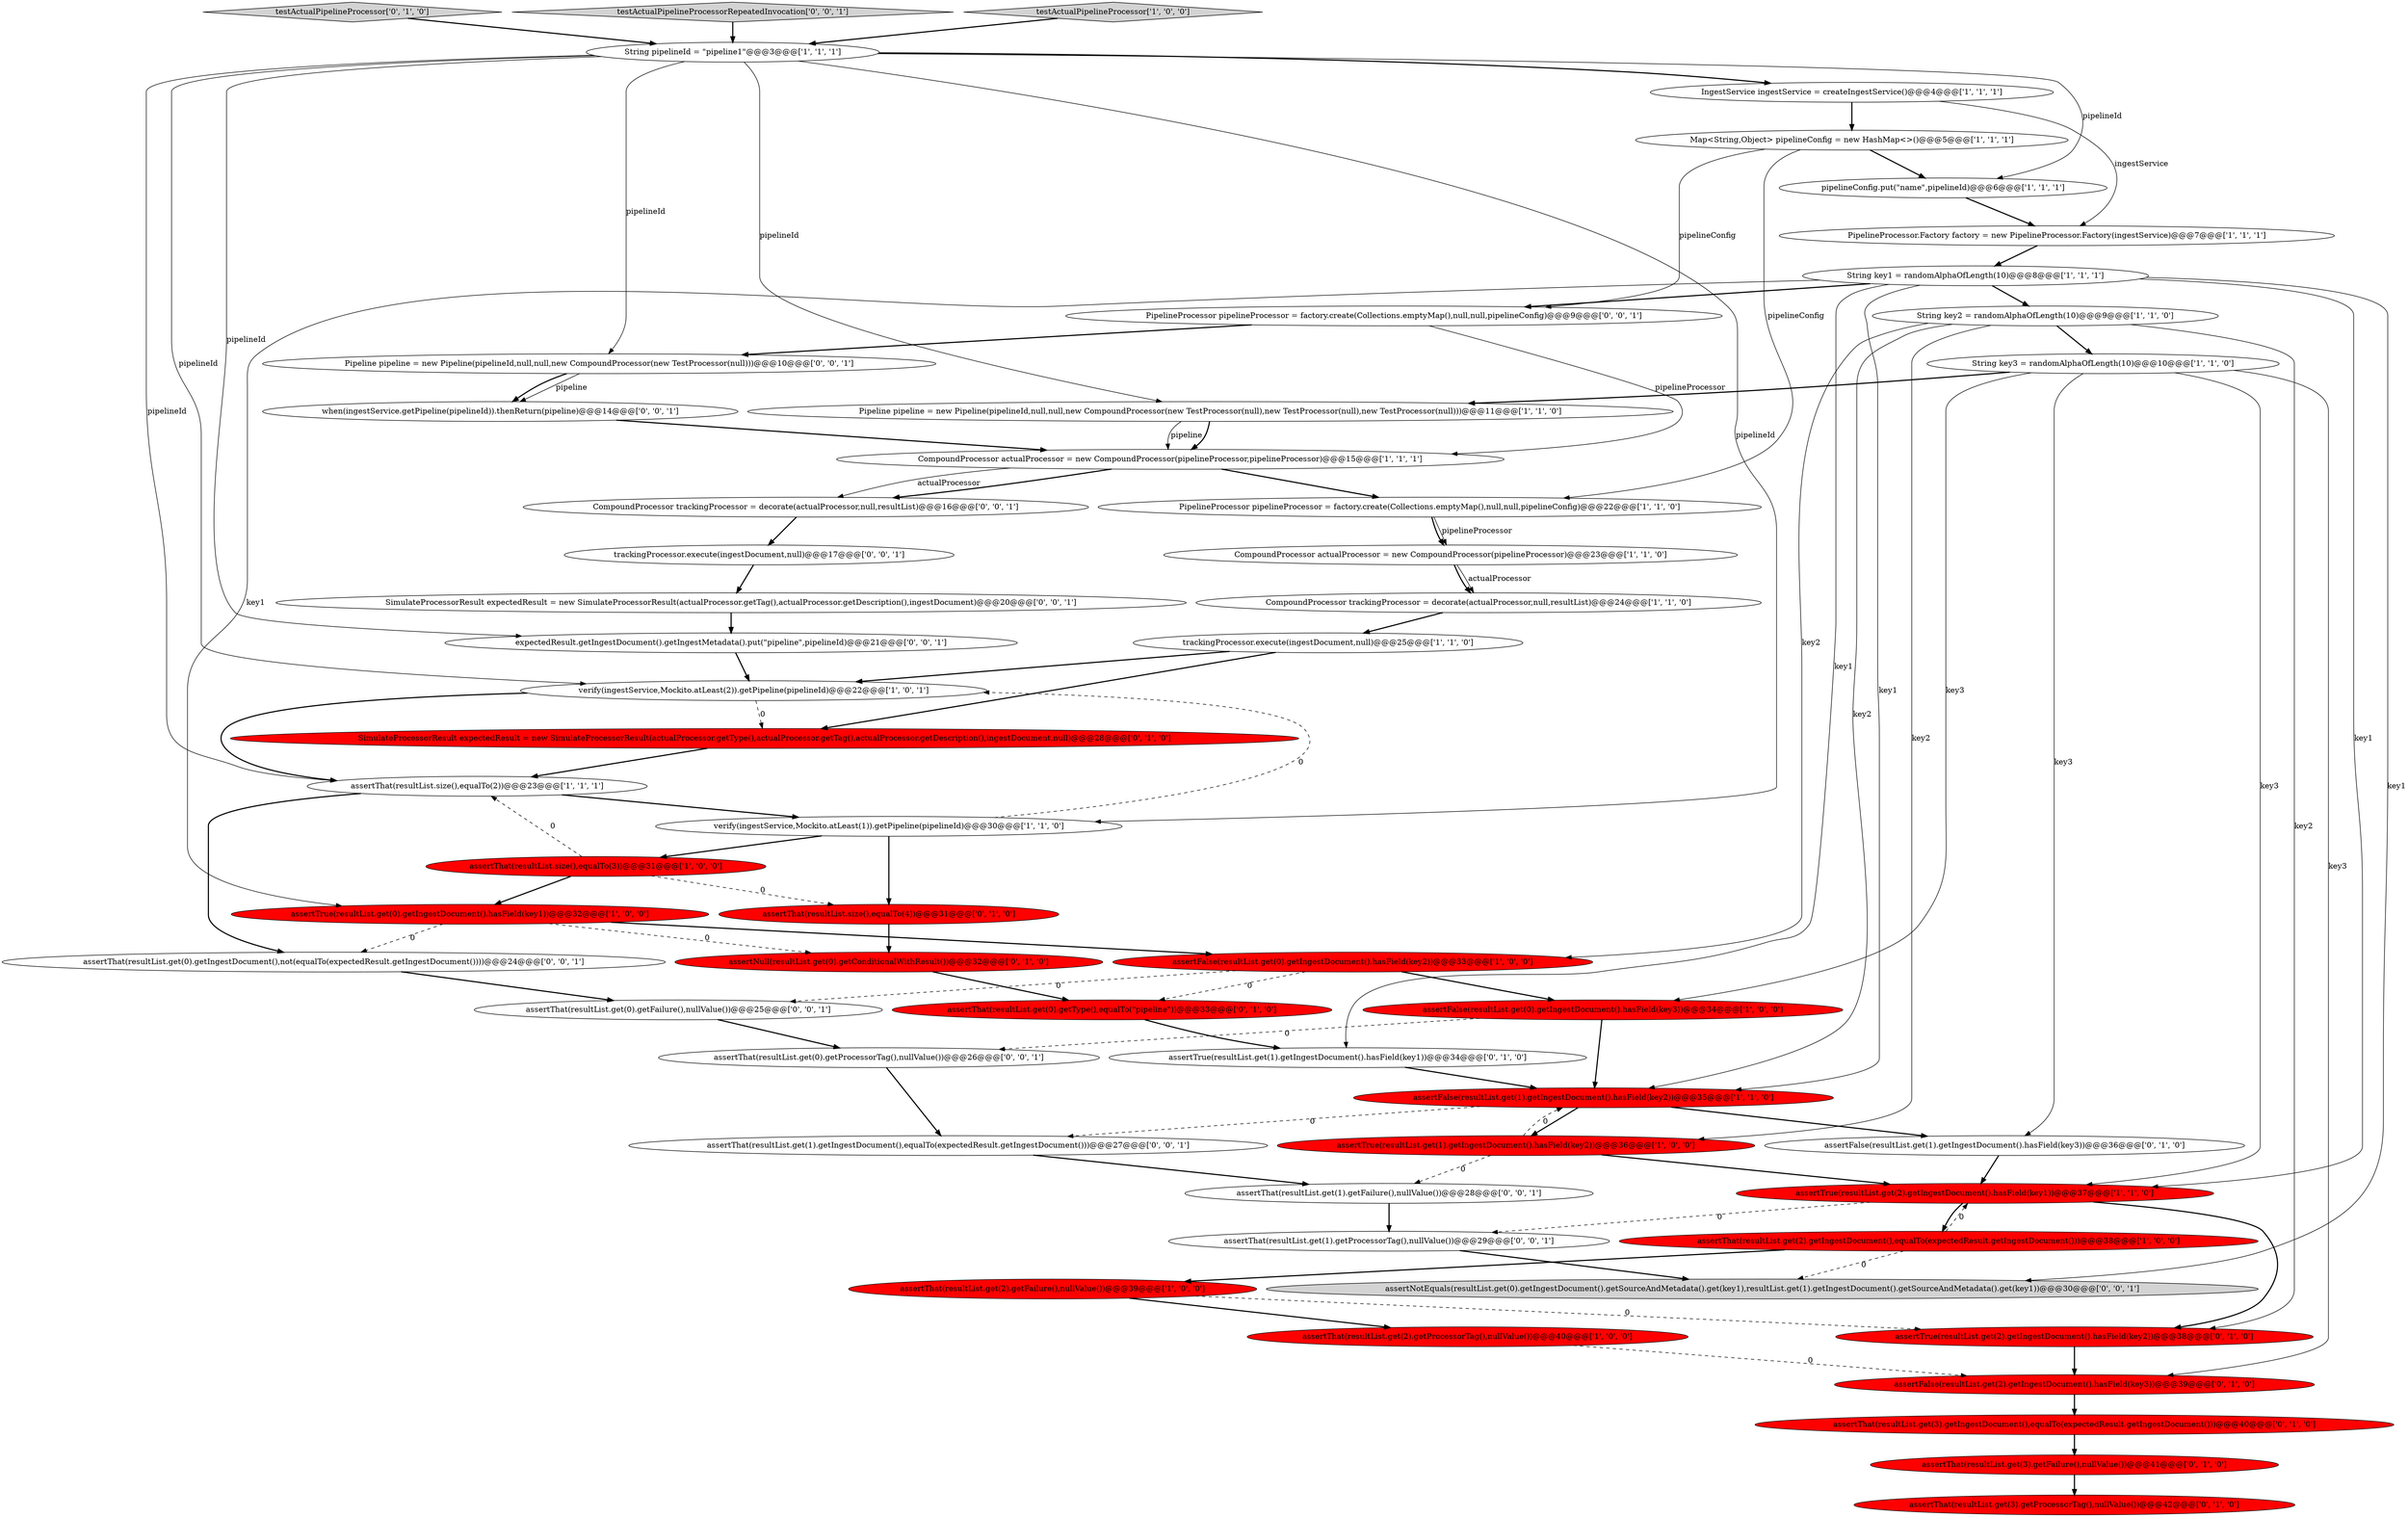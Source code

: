 digraph {
38 [style = filled, label = "assertFalse(resultList.get(1).getIngestDocument().hasField(key3))@@@36@@@['0', '1', '0']", fillcolor = white, shape = ellipse image = "AAA0AAABBB2BBB"];
0 [style = filled, label = "CompoundProcessor actualProcessor = new CompoundProcessor(pipelineProcessor,pipelineProcessor)@@@15@@@['1', '1', '1']", fillcolor = white, shape = ellipse image = "AAA0AAABBB1BBB"];
12 [style = filled, label = "Map<String,Object> pipelineConfig = new HashMap<>()@@@5@@@['1', '1', '1']", fillcolor = white, shape = ellipse image = "AAA0AAABBB1BBB"];
34 [style = filled, label = "assertThat(resultList.get(3).getIngestDocument(),equalTo(expectedResult.getIngestDocument()))@@@40@@@['0', '1', '0']", fillcolor = red, shape = ellipse image = "AAA1AAABBB2BBB"];
45 [style = filled, label = "PipelineProcessor pipelineProcessor = factory.create(Collections.emptyMap(),null,null,pipelineConfig)@@@9@@@['0', '0', '1']", fillcolor = white, shape = ellipse image = "AAA0AAABBB3BBB"];
54 [style = filled, label = "assertNotEquals(resultList.get(0).getIngestDocument().getSourceAndMetadata().get(key1),resultList.get(1).getIngestDocument().getSourceAndMetadata().get(key1))@@@30@@@['0', '0', '1']", fillcolor = lightgray, shape = ellipse image = "AAA0AAABBB3BBB"];
32 [style = filled, label = "testActualPipelineProcessor['0', '1', '0']", fillcolor = lightgray, shape = diamond image = "AAA0AAABBB2BBB"];
2 [style = filled, label = "assertThat(resultList.get(2).getFailure(),nullValue())@@@39@@@['1', '0', '0']", fillcolor = red, shape = ellipse image = "AAA1AAABBB1BBB"];
3 [style = filled, label = "PipelineProcessor pipelineProcessor = factory.create(Collections.emptyMap(),null,null,pipelineConfig)@@@22@@@['1', '1', '0']", fillcolor = white, shape = ellipse image = "AAA0AAABBB1BBB"];
52 [style = filled, label = "assertThat(resultList.get(1).getIngestDocument(),equalTo(expectedResult.getIngestDocument()))@@@27@@@['0', '0', '1']", fillcolor = white, shape = ellipse image = "AAA0AAABBB3BBB"];
22 [style = filled, label = "assertThat(resultList.size(),equalTo(2))@@@23@@@['1', '1', '1']", fillcolor = white, shape = ellipse image = "AAA0AAABBB1BBB"];
30 [style = filled, label = "assertTrue(resultList.get(2).getIngestDocument().hasField(key2))@@@38@@@['0', '1', '0']", fillcolor = red, shape = ellipse image = "AAA1AAABBB2BBB"];
36 [style = filled, label = "assertThat(resultList.get(0).getType(),equalTo(\"pipeline\"))@@@33@@@['0', '1', '0']", fillcolor = red, shape = ellipse image = "AAA1AAABBB2BBB"];
16 [style = filled, label = "assertTrue(resultList.get(0).getIngestDocument().hasField(key1))@@@32@@@['1', '0', '0']", fillcolor = red, shape = ellipse image = "AAA1AAABBB1BBB"];
35 [style = filled, label = "assertNull(resultList.get(0).getConditionalWithResult())@@@32@@@['0', '1', '0']", fillcolor = red, shape = ellipse image = "AAA1AAABBB2BBB"];
19 [style = filled, label = "assertFalse(resultList.get(0).getIngestDocument().hasField(key3))@@@34@@@['1', '0', '0']", fillcolor = red, shape = ellipse image = "AAA1AAABBB1BBB"];
33 [style = filled, label = "assertThat(resultList.get(3).getProcessorTag(),nullValue())@@@42@@@['0', '1', '0']", fillcolor = red, shape = ellipse image = "AAA1AAABBB2BBB"];
9 [style = filled, label = "CompoundProcessor trackingProcessor = decorate(actualProcessor,null,resultList)@@@24@@@['1', '1', '0']", fillcolor = white, shape = ellipse image = "AAA0AAABBB1BBB"];
40 [style = filled, label = "expectedResult.getIngestDocument().getIngestMetadata().put(\"pipeline\",pipelineId)@@@21@@@['0', '0', '1']", fillcolor = white, shape = ellipse image = "AAA0AAABBB3BBB"];
28 [style = filled, label = "assertThat(resultList.size(),equalTo(4))@@@31@@@['0', '1', '0']", fillcolor = red, shape = ellipse image = "AAA1AAABBB2BBB"];
53 [style = filled, label = "assertThat(resultList.get(1).getProcessorTag(),nullValue())@@@29@@@['0', '0', '1']", fillcolor = white, shape = ellipse image = "AAA0AAABBB3BBB"];
6 [style = filled, label = "Pipeline pipeline = new Pipeline(pipelineId,null,null,new CompoundProcessor(new TestProcessor(null),new TestProcessor(null),new TestProcessor(null)))@@@11@@@['1', '1', '0']", fillcolor = white, shape = ellipse image = "AAA0AAABBB1BBB"];
50 [style = filled, label = "trackingProcessor.execute(ingestDocument,null)@@@17@@@['0', '0', '1']", fillcolor = white, shape = ellipse image = "AAA0AAABBB3BBB"];
41 [style = filled, label = "assertThat(resultList.get(0).getProcessorTag(),nullValue())@@@26@@@['0', '0', '1']", fillcolor = white, shape = ellipse image = "AAA0AAABBB3BBB"];
18 [style = filled, label = "verify(ingestService,Mockito.atLeast(2)).getPipeline(pipelineId)@@@22@@@['1', '0', '1']", fillcolor = white, shape = ellipse image = "AAA0AAABBB1BBB"];
14 [style = filled, label = "String key3 = randomAlphaOfLength(10)@@@10@@@['1', '1', '0']", fillcolor = white, shape = ellipse image = "AAA0AAABBB1BBB"];
37 [style = filled, label = "assertFalse(resultList.get(2).getIngestDocument().hasField(key3))@@@39@@@['0', '1', '0']", fillcolor = red, shape = ellipse image = "AAA1AAABBB2BBB"];
5 [style = filled, label = "pipelineConfig.put(\"name\",pipelineId)@@@6@@@['1', '1', '1']", fillcolor = white, shape = ellipse image = "AAA0AAABBB1BBB"];
46 [style = filled, label = "CompoundProcessor trackingProcessor = decorate(actualProcessor,null,resultList)@@@16@@@['0', '0', '1']", fillcolor = white, shape = ellipse image = "AAA0AAABBB3BBB"];
48 [style = filled, label = "testActualPipelineProcessorRepeatedInvocation['0', '0', '1']", fillcolor = lightgray, shape = diamond image = "AAA0AAABBB3BBB"];
29 [style = filled, label = "assertTrue(resultList.get(1).getIngestDocument().hasField(key1))@@@34@@@['0', '1', '0']", fillcolor = white, shape = ellipse image = "AAA0AAABBB2BBB"];
51 [style = filled, label = "assertThat(resultList.get(0).getIngestDocument(),not(equalTo(expectedResult.getIngestDocument())))@@@24@@@['0', '0', '1']", fillcolor = white, shape = ellipse image = "AAA0AAABBB3BBB"];
13 [style = filled, label = "String pipelineId = \"pipeline1\"@@@3@@@['1', '1', '1']", fillcolor = white, shape = ellipse image = "AAA0AAABBB1BBB"];
47 [style = filled, label = "SimulateProcessorResult expectedResult = new SimulateProcessorResult(actualProcessor.getTag(),actualProcessor.getDescription(),ingestDocument)@@@20@@@['0', '0', '1']", fillcolor = white, shape = ellipse image = "AAA0AAABBB3BBB"];
20 [style = filled, label = "assertTrue(resultList.get(1).getIngestDocument().hasField(key2))@@@36@@@['1', '0', '0']", fillcolor = red, shape = ellipse image = "AAA1AAABBB1BBB"];
8 [style = filled, label = "trackingProcessor.execute(ingestDocument,null)@@@25@@@['1', '1', '0']", fillcolor = white, shape = ellipse image = "AAA0AAABBB1BBB"];
11 [style = filled, label = "String key1 = randomAlphaOfLength(10)@@@8@@@['1', '1', '1']", fillcolor = white, shape = ellipse image = "AAA0AAABBB1BBB"];
10 [style = filled, label = "String key2 = randomAlphaOfLength(10)@@@9@@@['1', '1', '0']", fillcolor = white, shape = ellipse image = "AAA0AAABBB1BBB"];
27 [style = filled, label = "CompoundProcessor actualProcessor = new CompoundProcessor(pipelineProcessor)@@@23@@@['1', '1', '0']", fillcolor = white, shape = ellipse image = "AAA0AAABBB1BBB"];
21 [style = filled, label = "assertTrue(resultList.get(2).getIngestDocument().hasField(key1))@@@37@@@['1', '1', '0']", fillcolor = red, shape = ellipse image = "AAA1AAABBB1BBB"];
43 [style = filled, label = "assertThat(resultList.get(1).getFailure(),nullValue())@@@28@@@['0', '0', '1']", fillcolor = white, shape = ellipse image = "AAA0AAABBB3BBB"];
15 [style = filled, label = "assertThat(resultList.size(),equalTo(3))@@@31@@@['1', '0', '0']", fillcolor = red, shape = ellipse image = "AAA1AAABBB1BBB"];
44 [style = filled, label = "assertThat(resultList.get(0).getFailure(),nullValue())@@@25@@@['0', '0', '1']", fillcolor = white, shape = ellipse image = "AAA0AAABBB3BBB"];
26 [style = filled, label = "IngestService ingestService = createIngestService()@@@4@@@['1', '1', '1']", fillcolor = white, shape = ellipse image = "AAA0AAABBB1BBB"];
4 [style = filled, label = "assertFalse(resultList.get(0).getIngestDocument().hasField(key2))@@@33@@@['1', '0', '0']", fillcolor = red, shape = ellipse image = "AAA1AAABBB1BBB"];
25 [style = filled, label = "PipelineProcessor.Factory factory = new PipelineProcessor.Factory(ingestService)@@@7@@@['1', '1', '1']", fillcolor = white, shape = ellipse image = "AAA0AAABBB1BBB"];
7 [style = filled, label = "testActualPipelineProcessor['1', '0', '0']", fillcolor = lightgray, shape = diamond image = "AAA0AAABBB1BBB"];
31 [style = filled, label = "assertThat(resultList.get(3).getFailure(),nullValue())@@@41@@@['0', '1', '0']", fillcolor = red, shape = ellipse image = "AAA1AAABBB2BBB"];
17 [style = filled, label = "assertThat(resultList.get(2).getIngestDocument(),equalTo(expectedResult.getIngestDocument()))@@@38@@@['1', '0', '0']", fillcolor = red, shape = ellipse image = "AAA1AAABBB1BBB"];
1 [style = filled, label = "assertFalse(resultList.get(1).getIngestDocument().hasField(key2))@@@35@@@['1', '1', '0']", fillcolor = red, shape = ellipse image = "AAA1AAABBB1BBB"];
39 [style = filled, label = "SimulateProcessorResult expectedResult = new SimulateProcessorResult(actualProcessor.getType(),actualProcessor.getTag(),actualProcessor.getDescription(),ingestDocument,null)@@@28@@@['0', '1', '0']", fillcolor = red, shape = ellipse image = "AAA1AAABBB2BBB"];
42 [style = filled, label = "Pipeline pipeline = new Pipeline(pipelineId,null,null,new CompoundProcessor(new TestProcessor(null)))@@@10@@@['0', '0', '1']", fillcolor = white, shape = ellipse image = "AAA0AAABBB3BBB"];
49 [style = filled, label = "when(ingestService.getPipeline(pipelineId)).thenReturn(pipeline)@@@14@@@['0', '0', '1']", fillcolor = white, shape = ellipse image = "AAA0AAABBB3BBB"];
23 [style = filled, label = "assertThat(resultList.get(2).getProcessorTag(),nullValue())@@@40@@@['1', '0', '0']", fillcolor = red, shape = ellipse image = "AAA1AAABBB1BBB"];
24 [style = filled, label = "verify(ingestService,Mockito.atLeast(1)).getPipeline(pipelineId)@@@30@@@['1', '1', '0']", fillcolor = white, shape = ellipse image = "AAA0AAABBB1BBB"];
12->5 [style = bold, label=""];
0->46 [style = bold, label=""];
36->29 [style = bold, label=""];
16->35 [style = dashed, label="0"];
27->9 [style = bold, label=""];
13->5 [style = solid, label="pipelineId"];
1->20 [style = bold, label=""];
49->0 [style = bold, label=""];
21->30 [style = bold, label=""];
53->54 [style = bold, label=""];
15->22 [style = dashed, label="0"];
3->27 [style = bold, label=""];
13->6 [style = solid, label="pipelineId"];
2->23 [style = bold, label=""];
18->39 [style = dashed, label="0"];
11->54 [style = solid, label="key1"];
19->1 [style = bold, label=""];
26->12 [style = bold, label=""];
18->22 [style = bold, label=""];
4->36 [style = dashed, label="0"];
43->53 [style = bold, label=""];
6->0 [style = solid, label="pipeline"];
45->42 [style = bold, label=""];
29->1 [style = bold, label=""];
46->50 [style = bold, label=""];
8->39 [style = bold, label=""];
1->38 [style = bold, label=""];
0->3 [style = bold, label=""];
24->28 [style = bold, label=""];
42->49 [style = solid, label="pipeline"];
15->28 [style = dashed, label="0"];
10->14 [style = bold, label=""];
8->18 [style = bold, label=""];
13->40 [style = solid, label="pipelineId"];
4->19 [style = bold, label=""];
51->44 [style = bold, label=""];
34->31 [style = bold, label=""];
9->8 [style = bold, label=""];
2->30 [style = dashed, label="0"];
5->25 [style = bold, label=""];
13->24 [style = solid, label="pipelineId"];
16->51 [style = dashed, label="0"];
39->22 [style = bold, label=""];
20->1 [style = dashed, label="0"];
28->35 [style = bold, label=""];
13->22 [style = solid, label="pipelineId"];
17->2 [style = bold, label=""];
31->33 [style = bold, label=""];
44->41 [style = bold, label=""];
11->1 [style = solid, label="key1"];
48->13 [style = bold, label=""];
14->38 [style = solid, label="key3"];
14->6 [style = bold, label=""];
4->44 [style = dashed, label="0"];
3->27 [style = solid, label="pipelineProcessor"];
47->40 [style = bold, label=""];
10->30 [style = solid, label="key2"];
12->45 [style = solid, label="pipelineConfig"];
23->37 [style = dashed, label="0"];
19->41 [style = dashed, label="0"];
52->43 [style = bold, label=""];
22->51 [style = bold, label=""];
14->37 [style = solid, label="key3"];
45->0 [style = solid, label="pipelineProcessor"];
10->4 [style = solid, label="key2"];
13->26 [style = bold, label=""];
11->10 [style = bold, label=""];
11->21 [style = solid, label="key1"];
13->18 [style = solid, label="pipelineId"];
16->4 [style = bold, label=""];
20->43 [style = dashed, label="0"];
24->15 [style = bold, label=""];
7->13 [style = bold, label=""];
24->18 [style = dashed, label="0"];
14->19 [style = solid, label="key3"];
26->25 [style = solid, label="ingestService"];
1->52 [style = dashed, label="0"];
11->45 [style = bold, label=""];
10->20 [style = solid, label="key2"];
40->18 [style = bold, label=""];
6->0 [style = bold, label=""];
30->37 [style = bold, label=""];
15->16 [style = bold, label=""];
17->21 [style = dashed, label="0"];
12->3 [style = solid, label="pipelineConfig"];
14->21 [style = solid, label="key3"];
0->46 [style = solid, label="actualProcessor"];
41->52 [style = bold, label=""];
10->1 [style = solid, label="key2"];
20->21 [style = bold, label=""];
27->9 [style = solid, label="actualProcessor"];
25->11 [style = bold, label=""];
50->47 [style = bold, label=""];
37->34 [style = bold, label=""];
21->53 [style = dashed, label="0"];
38->21 [style = bold, label=""];
42->49 [style = bold, label=""];
13->42 [style = solid, label="pipelineId"];
11->16 [style = solid, label="key1"];
22->24 [style = bold, label=""];
35->36 [style = bold, label=""];
11->29 [style = solid, label="key1"];
32->13 [style = bold, label=""];
21->17 [style = bold, label=""];
17->54 [style = dashed, label="0"];
}
